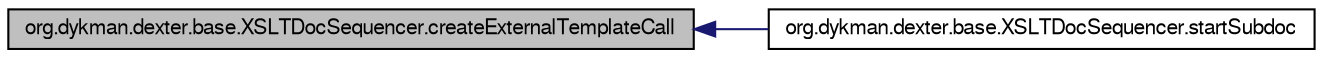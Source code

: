 digraph G
{
  bgcolor="transparent";
  edge [fontname="FreeSans",fontsize=10,labelfontname="FreeSans",labelfontsize=10];
  node [fontname="FreeSans",fontsize=10,shape=record];
  rankdir=LR;
  Node1 [label="org.dykman.dexter.base.XSLTDocSequencer.createExternalTemplateCall",height=0.2,width=0.4,color="black", fillcolor="grey75", style="filled" fontcolor="black"];
  Node1 -> Node2 [dir=back,color="midnightblue",fontsize=10,style="solid",fontname="FreeSans"];
  Node2 [label="org.dykman.dexter.base.XSLTDocSequencer.startSubdoc",height=0.2,width=0.4,color="black",URL="$classorg_1_1dykman_1_1dexter_1_1base_1_1XSLTDocSequencer.html#f01a62a4b1c0102792704f08380e4c3a"];
}
